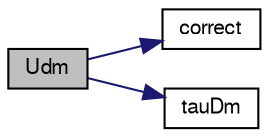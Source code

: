 digraph "Udm"
{
  bgcolor="transparent";
  edge [fontname="FreeSans",fontsize="10",labelfontname="FreeSans",labelfontsize="10"];
  node [fontname="FreeSans",fontsize="10",shape=record];
  rankdir="LR";
  Node16 [label="Udm",height=0.2,width=0.4,color="black", fillcolor="grey75", style="filled", fontcolor="black"];
  Node16 -> Node17 [color="midnightblue",fontsize="10",style="solid",fontname="FreeSans"];
  Node17 [label="correct",height=0.2,width=0.4,color="black",URL="$a31966.html#a7e204aa62fa1c1f527e8f1c62dc62061",tooltip="Update the diffusion velocity. "];
  Node16 -> Node18 [color="midnightblue",fontsize="10",style="solid",fontname="FreeSans"];
  Node18 [label="tauDm",height=0.2,width=0.4,color="black",URL="$a31966.html#ac7cd7c4180d440706fbc47c54b9e50bd",tooltip="Return the stress tensor due to the phase transport. "];
}
